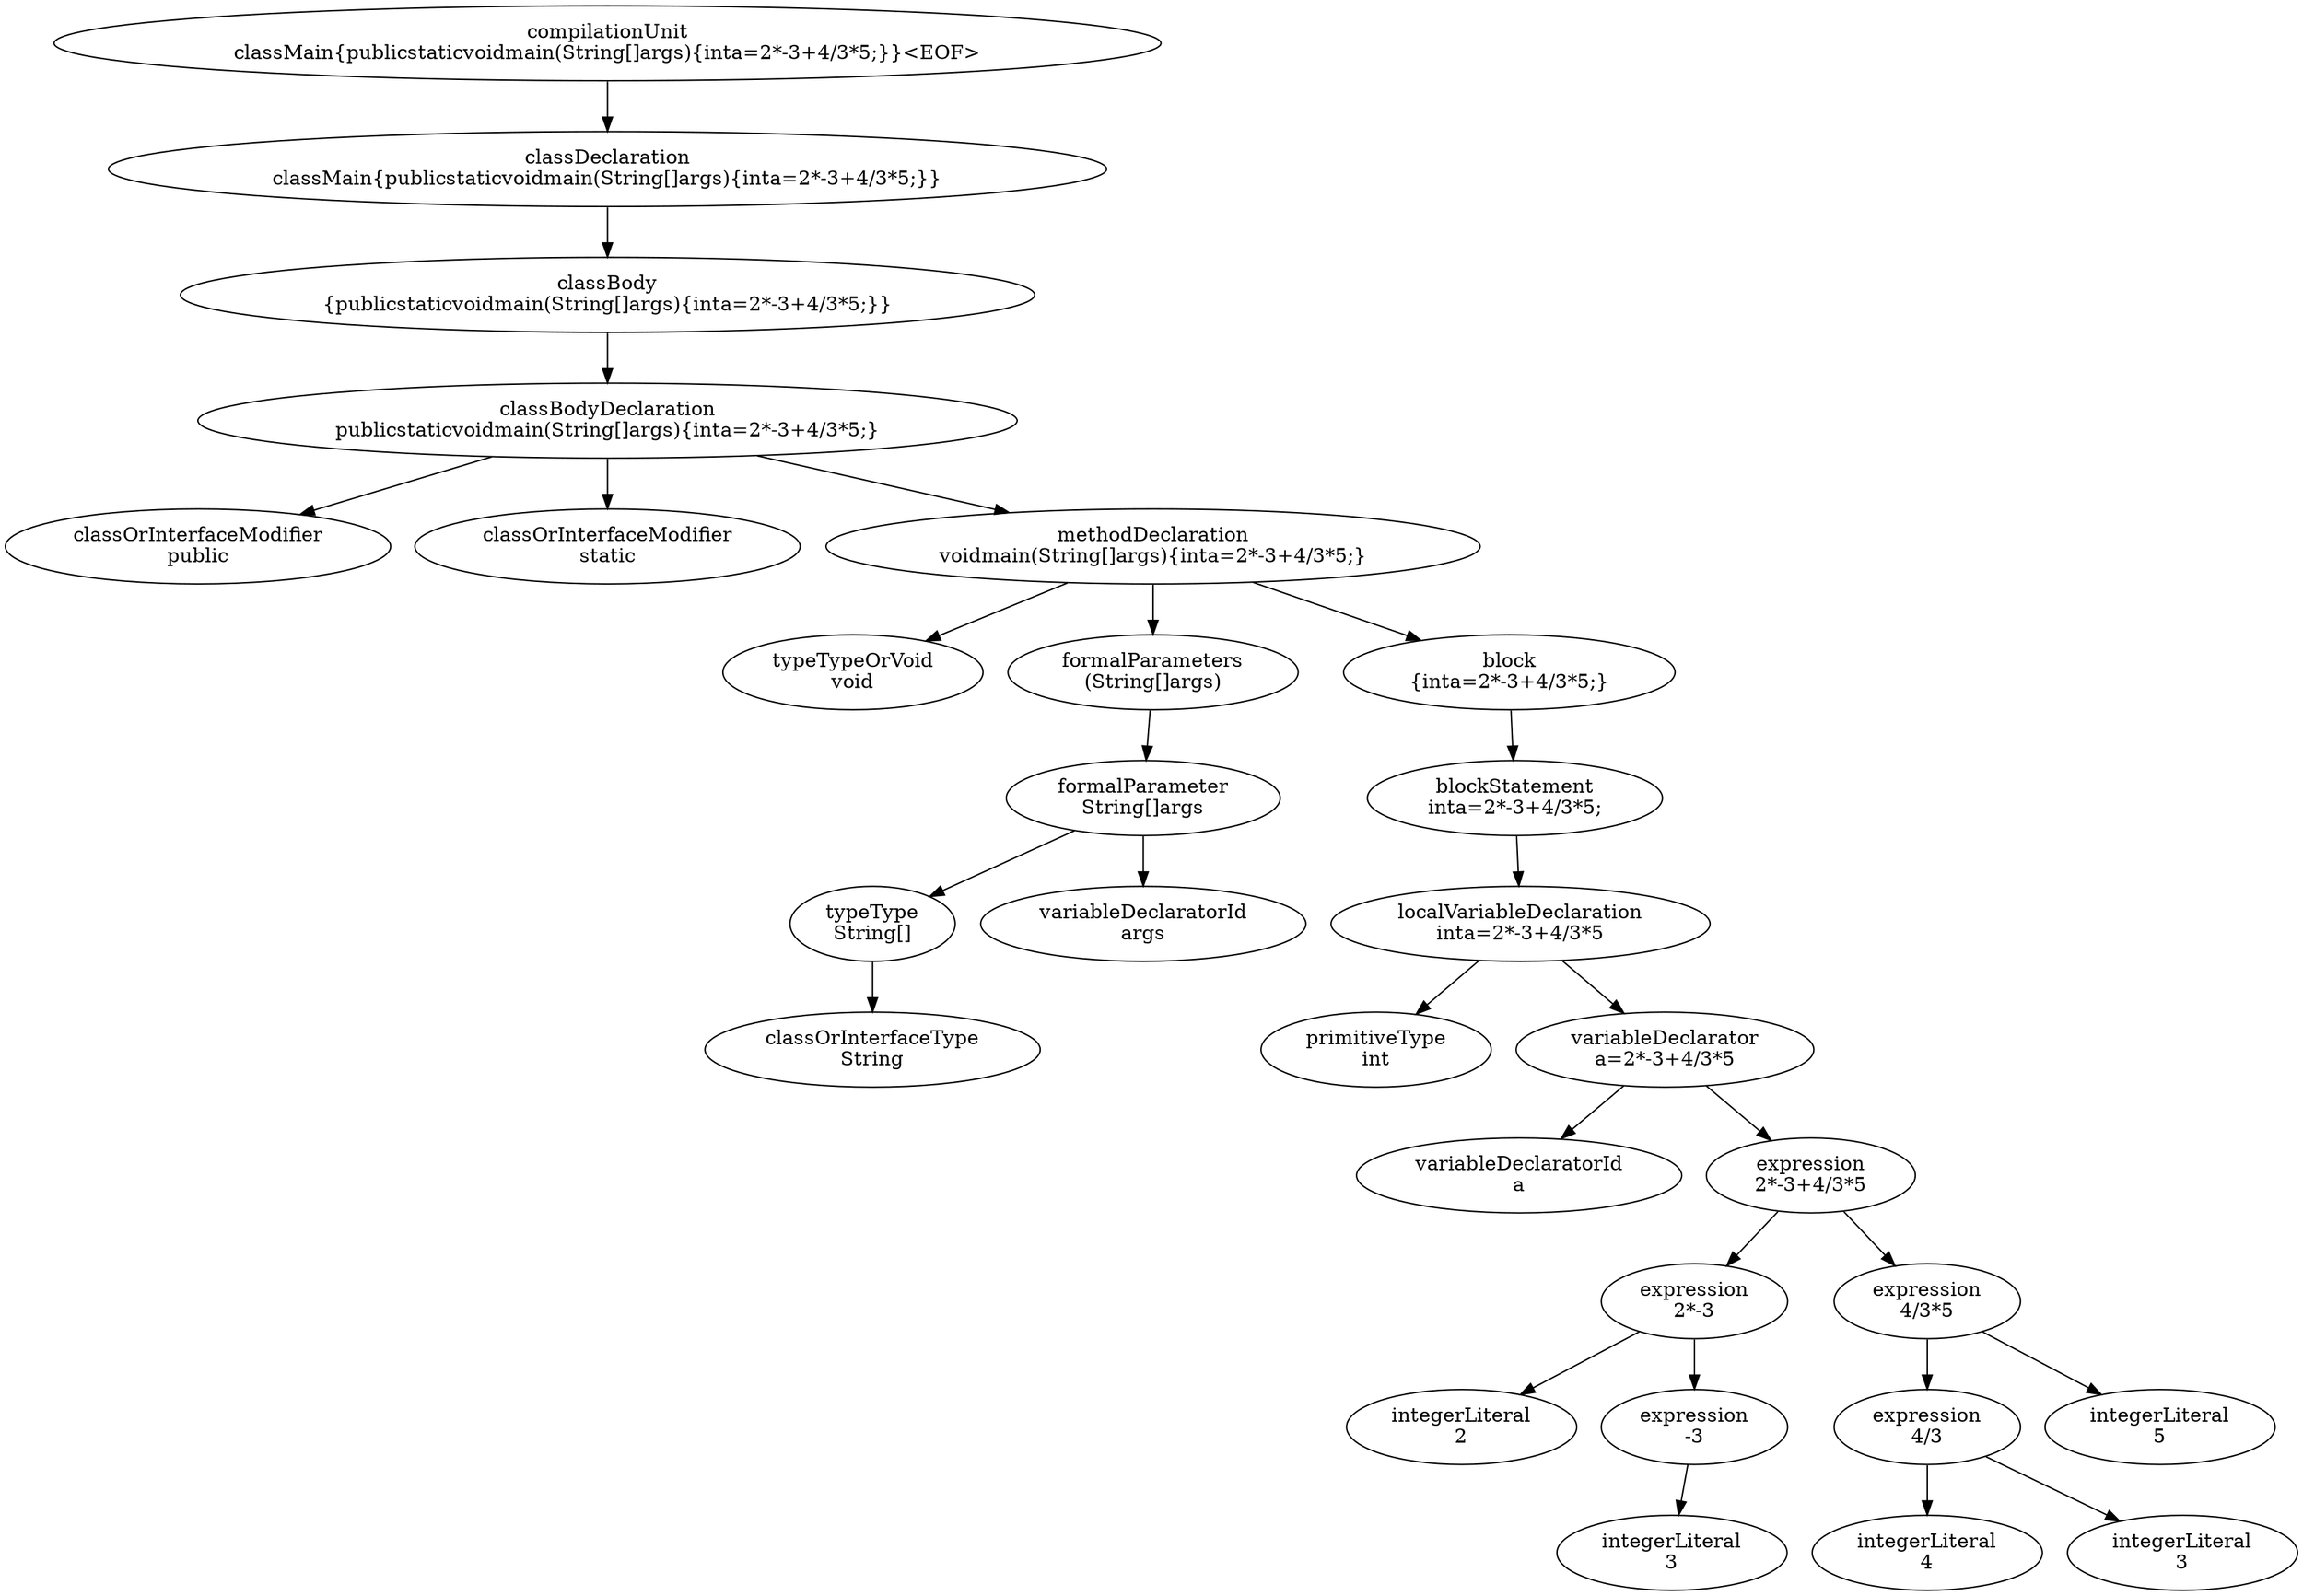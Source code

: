 digraph G {
00[label="compilationUnit\n classMain{publicstaticvoidmain(String[]args){inta=2*-3+4/3*5;}}<EOF> "]
11[label="classDeclaration\n classMain{publicstaticvoidmain(String[]args){inta=2*-3+4/3*5;}} "]
22[label="classBody\n {publicstaticvoidmain(String[]args){inta=2*-3+4/3*5;}} "]
33[label="classBodyDeclaration\n publicstaticvoidmain(String[]args){inta=2*-3+4/3*5;} "]
44[label="classOrInterfaceModifier\n public "]
45[label="classOrInterfaceModifier\n static "]
46[label="methodDeclaration\n voidmain(String[]args){inta=2*-3+4/3*5;} "]
57[label="typeTypeOrVoid\n void "]
58[label="formalParameters\n (String[]args) "]
69[label="formalParameter\n String[]args "]
710[label="typeType\n String[] "]
811[label="classOrInterfaceType\n String "]
712[label="variableDeclaratorId\n args "]
513[label="block\n {inta=2*-3+4/3*5;} "]
614[label="blockStatement\n inta=2*-3+4/3*5; "]
715[label="localVariableDeclaration\n inta=2*-3+4/3*5 "]
816[label="primitiveType\n int "]
817[label="variableDeclarator\n a=2*-3+4/3*5 "]
918[label="variableDeclaratorId\n a "]
919[label="expression\n 2*-3+4/3*5 "]
1020[label="expression\n 2*-3 "]
1121[label="integerLiteral\n 2 "]
1122[label="expression\n -3 "]
1223[label="integerLiteral\n 3 "]
1024[label="expression\n 4/3*5 "]
1125[label="expression\n 4/3 "]
1226[label="integerLiteral\n 4 "]
1227[label="integerLiteral\n 3 "]
1128[label="integerLiteral\n 5 "]
00->11
11->22
22->33
33->44
33->45
33->46
46->57
46->58
58->69
69->710
710->811
69->712
46->513
513->614
614->715
715->816
715->817
817->918
817->919
919->1020
1020->1121
1020->1122
1122->1223
919->1024
1024->1125
1125->1226
1125->1227
1024->1128
}